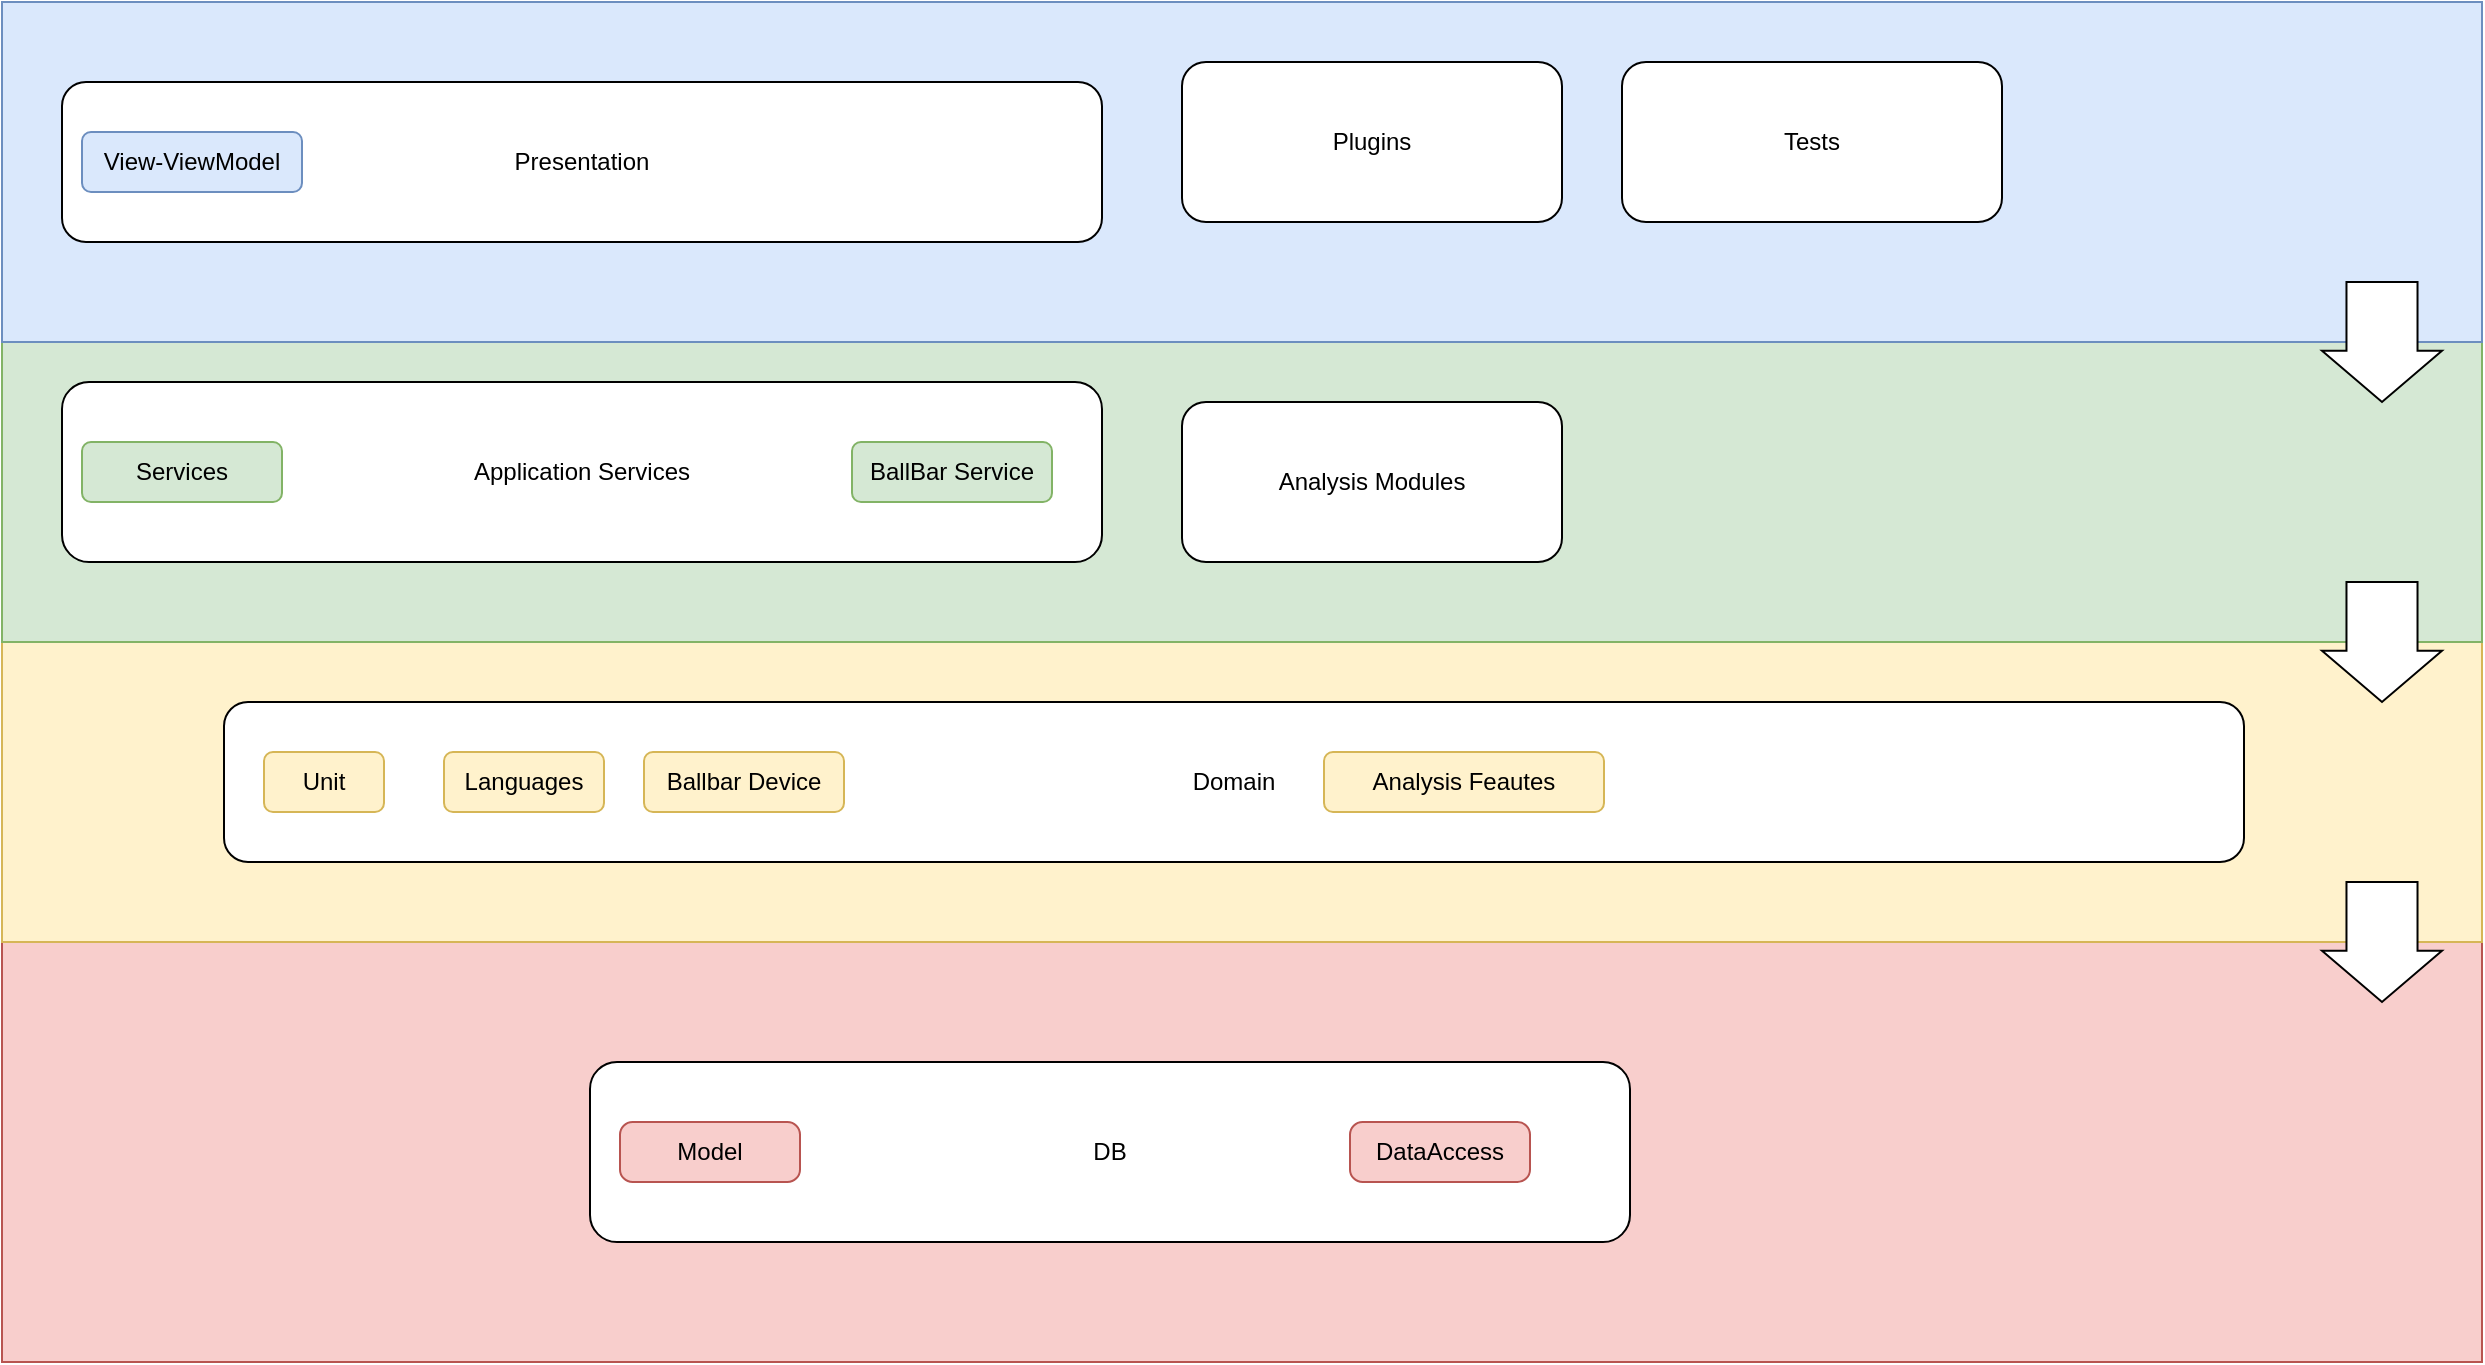 <mxfile version="26.2.9">
  <diagram name="Layered Diagram" id="2xw1S9ei6TOHdreCXuQD">
    <mxGraphModel dx="1466" dy="786" grid="1" gridSize="10" guides="1" tooltips="1" connect="1" arrows="1" fold="1" page="1" pageScale="1" pageWidth="827" pageHeight="1169" math="0" shadow="0">
      <root>
        <mxCell id="0" />
        <mxCell id="1" parent="0" />
        <mxCell id="kIrDtq8kYda9SALnQc9W-10" value="" style="group" parent="1" vertex="1" connectable="0">
          <mxGeometry x="150" y="10" width="1240" height="680" as="geometry" />
        </mxCell>
        <mxCell id="kIrDtq8kYda9SALnQc9W-1" value="" style="rounded=0;whiteSpace=wrap;html=1;" parent="kIrDtq8kYda9SALnQc9W-10" vertex="1">
          <mxGeometry width="1240" height="680" as="geometry" />
        </mxCell>
        <mxCell id="kIrDtq8kYda9SALnQc9W-9" value="" style="rounded=0;whiteSpace=wrap;html=1;fillColor=#f8cecc;strokeColor=#b85450;" parent="kIrDtq8kYda9SALnQc9W-10" vertex="1">
          <mxGeometry y="470" width="1240" height="210" as="geometry" />
        </mxCell>
        <mxCell id="kIrDtq8kYda9SALnQc9W-8" value="" style="rounded=0;whiteSpace=wrap;html=1;fillColor=#fff2cc;strokeColor=#d6b656;" parent="kIrDtq8kYda9SALnQc9W-10" vertex="1">
          <mxGeometry y="320" width="1240" height="150" as="geometry" />
        </mxCell>
        <mxCell id="kIrDtq8kYda9SALnQc9W-11" value="" style="group" parent="kIrDtq8kYda9SALnQc9W-10" vertex="1" connectable="0">
          <mxGeometry width="1240" height="350" as="geometry" />
        </mxCell>
        <mxCell id="kIrDtq8kYda9SALnQc9W-7" value="" style="rounded=0;whiteSpace=wrap;html=1;fillColor=#d5e8d4;strokeColor=#82b366;" parent="kIrDtq8kYda9SALnQc9W-11" vertex="1">
          <mxGeometry y="170" width="1240" height="150" as="geometry" />
        </mxCell>
        <mxCell id="kIrDtq8kYda9SALnQc9W-6" value="" style="rounded=0;whiteSpace=wrap;html=1;fillColor=#dae8fc;strokeColor=#6c8ebf;" parent="kIrDtq8kYda9SALnQc9W-11" vertex="1">
          <mxGeometry width="1240" height="170" as="geometry" />
        </mxCell>
        <mxCell id="kIrDtq8kYda9SALnQc9W-12" value="Plugins" style="rounded=1;whiteSpace=wrap;html=1;" parent="kIrDtq8kYda9SALnQc9W-11" vertex="1">
          <mxGeometry x="590" y="30" width="190" height="80" as="geometry" />
        </mxCell>
        <mxCell id="kIrDtq8kYda9SALnQc9W-15" value="Tests" style="rounded=1;whiteSpace=wrap;html=1;" parent="kIrDtq8kYda9SALnQc9W-11" vertex="1">
          <mxGeometry x="810" y="30" width="190" height="80" as="geometry" />
        </mxCell>
        <mxCell id="kIrDtq8kYda9SALnQc9W-16" value="Analysis Modules" style="rounded=1;whiteSpace=wrap;html=1;" parent="kIrDtq8kYda9SALnQc9W-11" vertex="1">
          <mxGeometry x="590" y="200" width="190" height="80" as="geometry" />
        </mxCell>
        <mxCell id="kIrDtq8kYda9SALnQc9W-20" value="" style="shape=singleArrow;direction=south;whiteSpace=wrap;html=1;arrowWidth=0.592;arrowSize=0.427;" parent="kIrDtq8kYda9SALnQc9W-11" vertex="1">
          <mxGeometry x="1160" y="140" width="60" height="60" as="geometry" />
        </mxCell>
        <mxCell id="kIrDtq8kYda9SALnQc9W-21" value="" style="shape=singleArrow;direction=south;whiteSpace=wrap;html=1;arrowWidth=0.592;arrowSize=0.427;" parent="kIrDtq8kYda9SALnQc9W-11" vertex="1">
          <mxGeometry x="1160" y="290" width="60" height="60" as="geometry" />
        </mxCell>
        <mxCell id="kIrDtq8kYda9SALnQc9W-22" value="" style="shape=singleArrow;direction=south;whiteSpace=wrap;html=1;arrowWidth=0.592;arrowSize=0.427;" parent="kIrDtq8kYda9SALnQc9W-10" vertex="1">
          <mxGeometry x="1160" y="440" width="60" height="60" as="geometry" />
        </mxCell>
        <mxCell id="vmsnHO8LjkJpZJElM0fm-4" value="DB" style="rounded=1;whiteSpace=wrap;html=1;" parent="kIrDtq8kYda9SALnQc9W-10" vertex="1">
          <mxGeometry x="294" y="530" width="520" height="90" as="geometry" />
        </mxCell>
        <mxCell id="vmsnHO8LjkJpZJElM0fm-8" value="Model" style="rounded=1;whiteSpace=wrap;html=1;arcSize=21;fillColor=#f8cecc;strokeColor=#b85450;" parent="kIrDtq8kYda9SALnQc9W-10" vertex="1">
          <mxGeometry x="309" y="560" width="90" height="30" as="geometry" />
        </mxCell>
        <mxCell id="vmsnHO8LjkJpZJElM0fm-9" value="DataAccess" style="rounded=1;whiteSpace=wrap;html=1;arcSize=21;fillColor=#f8cecc;strokeColor=#b85450;" parent="kIrDtq8kYda9SALnQc9W-10" vertex="1">
          <mxGeometry x="674" y="560" width="90" height="30" as="geometry" />
        </mxCell>
        <mxCell id="CxLqWQDp8YO7eLymYDWw-1" value="" style="group" vertex="1" connectable="0" parent="kIrDtq8kYda9SALnQc9W-10">
          <mxGeometry x="111" y="350" width="1010" height="80" as="geometry" />
        </mxCell>
        <mxCell id="vmsnHO8LjkJpZJElM0fm-3" value="Domain" style="rounded=1;whiteSpace=wrap;html=1;" parent="CxLqWQDp8YO7eLymYDWw-1" vertex="1">
          <mxGeometry width="1010" height="80" as="geometry" />
        </mxCell>
        <mxCell id="kIrDtq8kYda9SALnQc9W-13" value="Unit" style="rounded=1;whiteSpace=wrap;html=1;fillColor=#fff2cc;strokeColor=#d6b656;" parent="CxLqWQDp8YO7eLymYDWw-1" vertex="1">
          <mxGeometry x="20" y="25" width="60" height="30" as="geometry" />
        </mxCell>
        <mxCell id="kIrDtq8kYda9SALnQc9W-14" value="Languages" style="rounded=1;whiteSpace=wrap;html=1;fillColor=#fff2cc;strokeColor=#d6b656;" parent="CxLqWQDp8YO7eLymYDWw-1" vertex="1">
          <mxGeometry x="110" y="25" width="80" height="30" as="geometry" />
        </mxCell>
        <mxCell id="kIrDtq8kYda9SALnQc9W-17" value="Analysis Feautes" style="rounded=1;whiteSpace=wrap;html=1;fillColor=#fff2cc;strokeColor=#d6b656;" parent="CxLqWQDp8YO7eLymYDWw-1" vertex="1">
          <mxGeometry x="550" y="25" width="140" height="30" as="geometry" />
        </mxCell>
        <mxCell id="kIrDtq8kYda9SALnQc9W-19" value="Ballbar Device" style="rounded=1;whiteSpace=wrap;html=1;fillColor=#fff2cc;strokeColor=#d6b656;" parent="CxLqWQDp8YO7eLymYDWw-1" vertex="1">
          <mxGeometry x="210" y="25" width="100" height="30" as="geometry" />
        </mxCell>
        <mxCell id="CxLqWQDp8YO7eLymYDWw-2" value="" style="group" vertex="1" connectable="0" parent="1">
          <mxGeometry x="180" y="200" width="520" height="90" as="geometry" />
        </mxCell>
        <mxCell id="vmsnHO8LjkJpZJElM0fm-2" value="Application Services" style="rounded=1;whiteSpace=wrap;html=1;" parent="CxLqWQDp8YO7eLymYDWw-2" vertex="1">
          <mxGeometry width="520" height="90" as="geometry" />
        </mxCell>
        <mxCell id="vmsnHO8LjkJpZJElM0fm-7" value="Services" style="rounded=1;whiteSpace=wrap;html=1;fillColor=#d5e8d4;strokeColor=#82b366;" parent="CxLqWQDp8YO7eLymYDWw-2" vertex="1">
          <mxGeometry x="10" y="30" width="100" height="30" as="geometry" />
        </mxCell>
        <mxCell id="kIrDtq8kYda9SALnQc9W-18" value="BallBar Service" style="rounded=1;whiteSpace=wrap;html=1;fillColor=#d5e8d4;strokeColor=#82b366;" parent="CxLqWQDp8YO7eLymYDWw-2" vertex="1">
          <mxGeometry x="395" y="30" width="100" height="30" as="geometry" />
        </mxCell>
        <mxCell id="CxLqWQDp8YO7eLymYDWw-3" value="" style="group" vertex="1" connectable="0" parent="1">
          <mxGeometry x="180" y="50" width="520" height="80" as="geometry" />
        </mxCell>
        <mxCell id="vmsnHO8LjkJpZJElM0fm-1" value="Presentation" style="rounded=1;whiteSpace=wrap;html=1;" parent="CxLqWQDp8YO7eLymYDWw-3" vertex="1">
          <mxGeometry width="520" height="80" as="geometry" />
        </mxCell>
        <mxCell id="vmsnHO8LjkJpZJElM0fm-5" value="View-ViewModel" style="rounded=1;whiteSpace=wrap;html=1;fillColor=#dae8fc;strokeColor=#6c8ebf;" parent="CxLqWQDp8YO7eLymYDWw-3" vertex="1">
          <mxGeometry x="10" y="25" width="110" height="30" as="geometry" />
        </mxCell>
      </root>
    </mxGraphModel>
  </diagram>
</mxfile>
